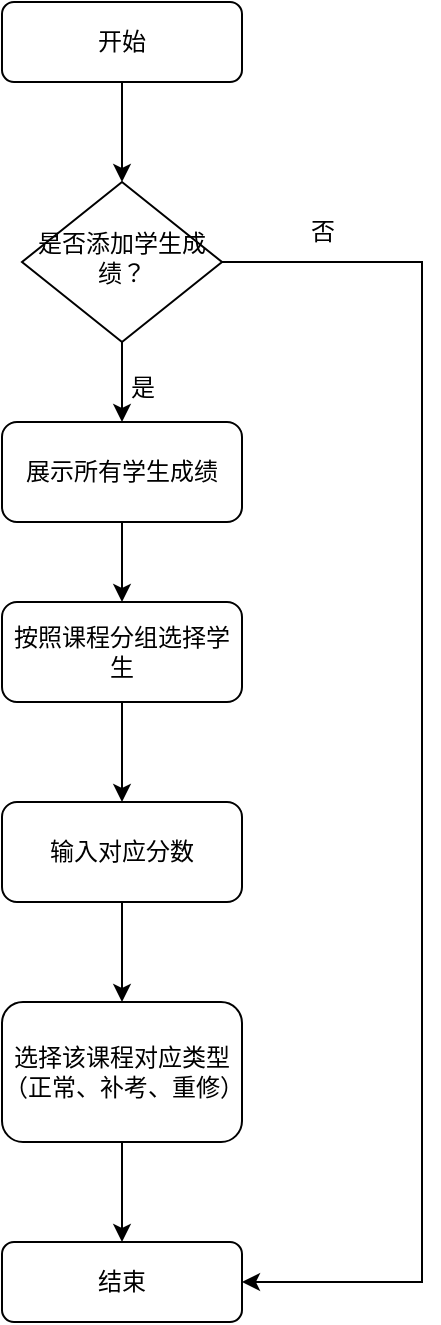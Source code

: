 <mxfile version="22.0.4" type="github">
  <diagram name="第 1 页" id="XCoSUUa8f8nXL_mb6biP">
    <mxGraphModel dx="1562" dy="913" grid="1" gridSize="10" guides="1" tooltips="1" connect="1" arrows="1" fold="1" page="1" pageScale="1" pageWidth="827" pageHeight="1169" math="0" shadow="0">
      <root>
        <mxCell id="0" />
        <mxCell id="1" parent="0" />
        <mxCell id="2qahmTby5e5UWyO_VOSm-1" value="" style="edgeStyle=orthogonalEdgeStyle;rounded=0;orthogonalLoop=1;jettySize=auto;html=1;" parent="1" source="C3e35mo2uv0TBhLOU0QC-2" target="C3e35mo2uv0TBhLOU0QC-5" edge="1">
          <mxGeometry relative="1" as="geometry" />
        </mxCell>
        <mxCell id="C3e35mo2uv0TBhLOU0QC-2" value="开始" style="rounded=1;whiteSpace=wrap;html=1;fontSize=12;glass=0;strokeWidth=1;shadow=0;" parent="1" vertex="1">
          <mxGeometry x="160" y="80" width="120" height="40" as="geometry" />
        </mxCell>
        <mxCell id="2qahmTby5e5UWyO_VOSm-2" value="" style="edgeStyle=orthogonalEdgeStyle;rounded=0;orthogonalLoop=1;jettySize=auto;html=1;entryX=1;entryY=0.5;entryDx=0;entryDy=0;" parent="1" source="C3e35mo2uv0TBhLOU0QC-5" target="C3e35mo2uv0TBhLOU0QC-10" edge="1">
          <mxGeometry relative="1" as="geometry">
            <mxPoint x="320" y="210" as="targetPoint" />
            <Array as="points">
              <mxPoint x="370" y="210" />
              <mxPoint x="370" y="720" />
            </Array>
          </mxGeometry>
        </mxCell>
        <mxCell id="2qahmTby5e5UWyO_VOSm-7" value="" style="edgeStyle=orthogonalEdgeStyle;rounded=0;orthogonalLoop=1;jettySize=auto;html=1;" parent="1" source="C3e35mo2uv0TBhLOU0QC-5" target="C3e35mo2uv0TBhLOU0QC-17" edge="1">
          <mxGeometry relative="1" as="geometry" />
        </mxCell>
        <mxCell id="C3e35mo2uv0TBhLOU0QC-5" value="是否添加学生成绩？" style="rhombus;whiteSpace=wrap;html=1;shadow=0;fontFamily=Helvetica;fontSize=12;align=center;strokeWidth=1;spacing=6;spacingTop=-4;" parent="1" vertex="1">
          <mxGeometry x="170" y="170" width="100" height="80" as="geometry" />
        </mxCell>
        <mxCell id="C3e35mo2uv0TBhLOU0QC-9" value="" style="edgeStyle=orthogonalEdgeStyle;rounded=0;orthogonalLoop=1;jettySize=auto;html=1;exitX=0.5;exitY=1;exitDx=0;exitDy=0;" parent="1" source="C3e35mo2uv0TBhLOU0QC-18" edge="1">
          <mxGeometry relative="1" as="geometry">
            <mxPoint x="220" y="370" as="sourcePoint" />
            <mxPoint x="220" y="480" as="targetPoint" />
          </mxGeometry>
        </mxCell>
        <mxCell id="C3e35mo2uv0TBhLOU0QC-10" value="结束" style="rounded=1;whiteSpace=wrap;html=1;fontSize=12;glass=0;strokeWidth=1;shadow=0;" parent="1" vertex="1">
          <mxGeometry x="160" y="700" width="120" height="40" as="geometry" />
        </mxCell>
        <mxCell id="2qahmTby5e5UWyO_VOSm-9" value="" style="edgeStyle=orthogonalEdgeStyle;rounded=0;orthogonalLoop=1;jettySize=auto;html=1;" parent="1" source="C3e35mo2uv0TBhLOU0QC-14" target="C3e35mo2uv0TBhLOU0QC-10" edge="1">
          <mxGeometry relative="1" as="geometry" />
        </mxCell>
        <mxCell id="C3e35mo2uv0TBhLOU0QC-14" value="选择该课程对应类型（正常、补考、重修）" style="rounded=1;whiteSpace=wrap;html=1;fontSize=12;glass=0;strokeWidth=1;shadow=0;" parent="1" vertex="1">
          <mxGeometry x="160" y="580" width="120" height="70" as="geometry" />
        </mxCell>
        <mxCell id="C3e35mo2uv0TBhLOU0QC-16" value="" style="edgeStyle=orthogonalEdgeStyle;rounded=0;orthogonalLoop=1;jettySize=auto;html=1;" parent="1" source="C3e35mo2uv0TBhLOU0QC-17" target="C3e35mo2uv0TBhLOU0QC-18" edge="1">
          <mxGeometry relative="1" as="geometry" />
        </mxCell>
        <mxCell id="C3e35mo2uv0TBhLOU0QC-17" value="展示所有学生成绩" style="rounded=1;whiteSpace=wrap;html=1;fontSize=12;glass=0;strokeWidth=1;shadow=0;" parent="1" vertex="1">
          <mxGeometry x="160" y="290" width="120" height="50" as="geometry" />
        </mxCell>
        <mxCell id="C3e35mo2uv0TBhLOU0QC-18" value="按照课程分组选择学生" style="rounded=1;whiteSpace=wrap;html=1;fontSize=12;glass=0;strokeWidth=1;shadow=0;" parent="1" vertex="1">
          <mxGeometry x="160" y="380" width="120" height="50" as="geometry" />
        </mxCell>
        <mxCell id="C3e35mo2uv0TBhLOU0QC-23" value="" style="edgeStyle=orthogonalEdgeStyle;rounded=0;orthogonalLoop=1;jettySize=auto;html=1;" parent="1" source="C3e35mo2uv0TBhLOU0QC-22" target="C3e35mo2uv0TBhLOU0QC-14" edge="1">
          <mxGeometry relative="1" as="geometry" />
        </mxCell>
        <mxCell id="C3e35mo2uv0TBhLOU0QC-22" value="输入对应分数" style="rounded=1;whiteSpace=wrap;html=1;fontSize=12;glass=0;strokeWidth=1;shadow=0;" parent="1" vertex="1">
          <mxGeometry x="160" y="480" width="120" height="50" as="geometry" />
        </mxCell>
        <mxCell id="2qahmTby5e5UWyO_VOSm-3" value="否" style="text;html=1;align=center;verticalAlign=middle;resizable=0;points=[];autosize=1;strokeColor=none;fillColor=none;" parent="1" vertex="1">
          <mxGeometry x="300" y="180" width="40" height="30" as="geometry" />
        </mxCell>
        <mxCell id="2qahmTby5e5UWyO_VOSm-8" value="是" style="text;html=1;align=center;verticalAlign=middle;resizable=0;points=[];autosize=1;strokeColor=none;fillColor=none;" parent="1" vertex="1">
          <mxGeometry x="210" y="258" width="40" height="30" as="geometry" />
        </mxCell>
      </root>
    </mxGraphModel>
  </diagram>
</mxfile>
